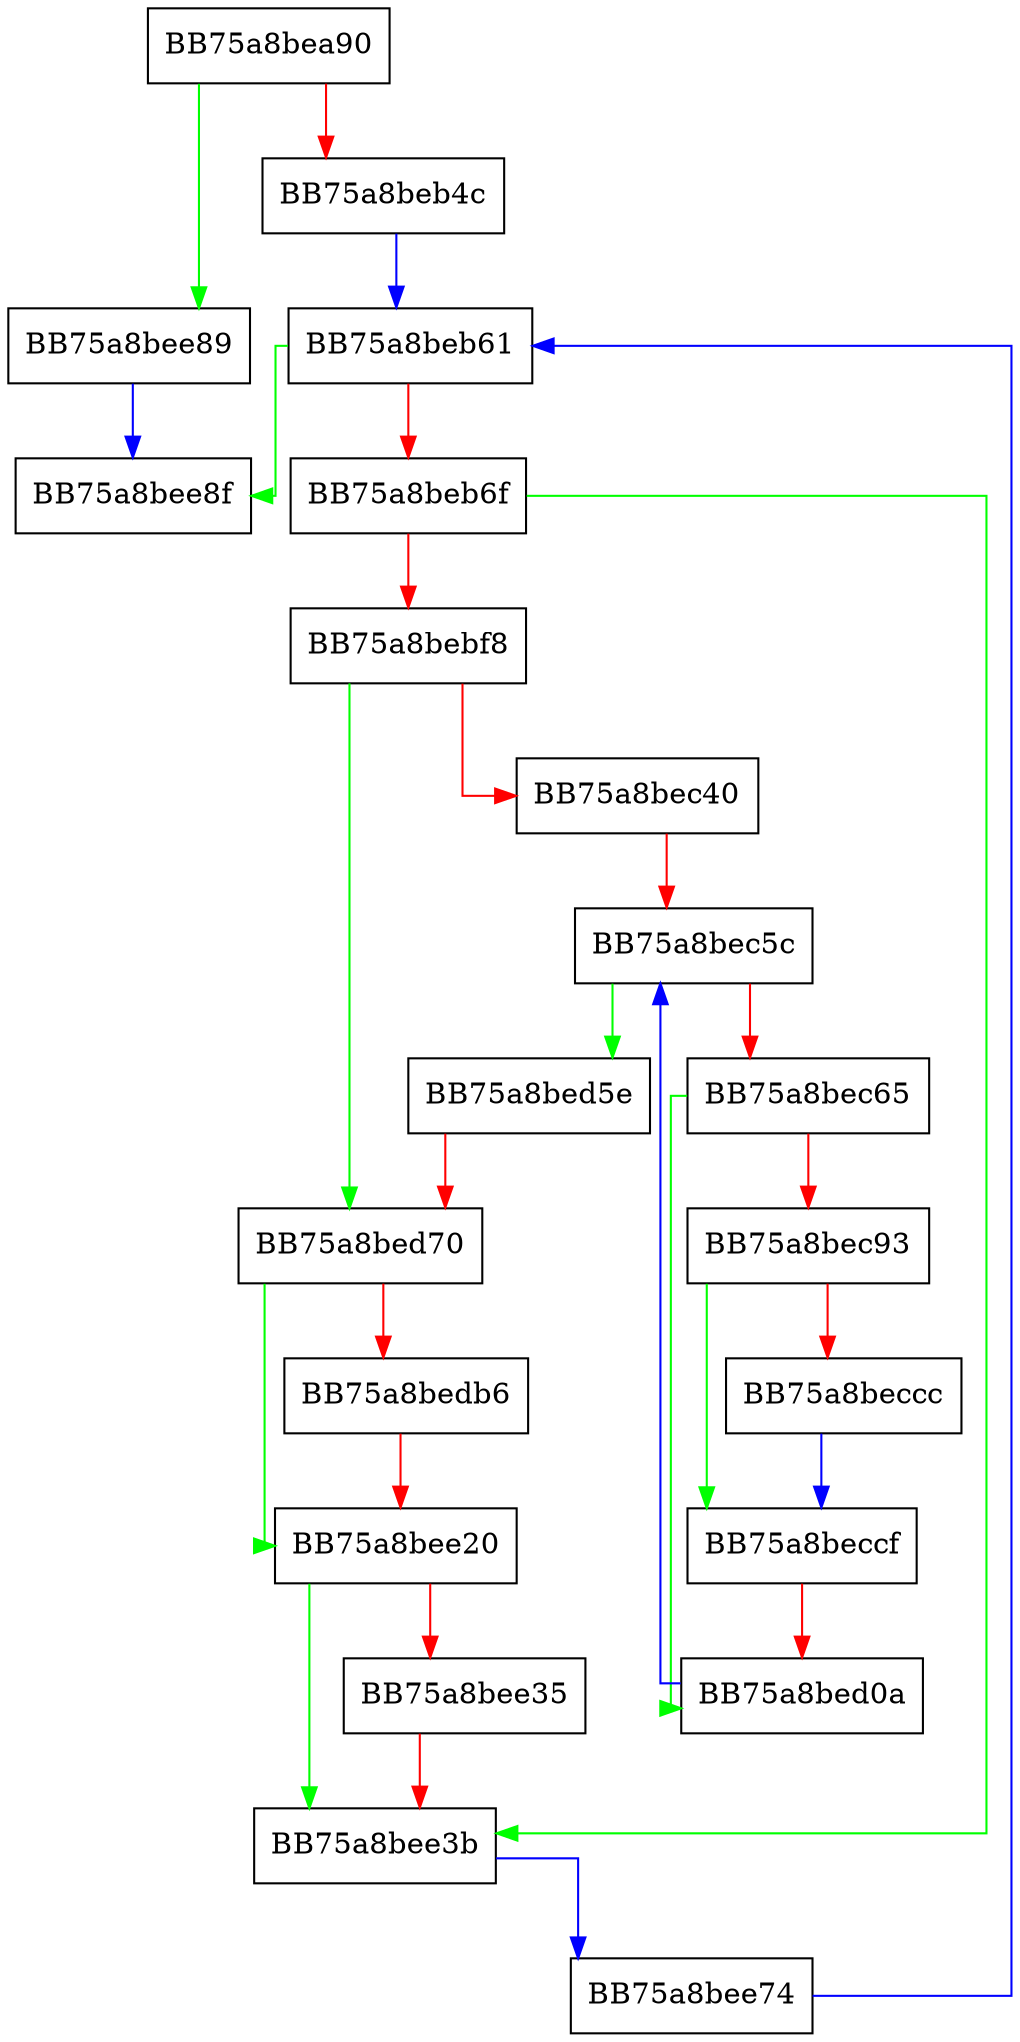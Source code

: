 digraph load_config {
  node [shape="box"];
  graph [splines=ortho];
  BB75a8bea90 -> BB75a8bee89 [color="green"];
  BB75a8bea90 -> BB75a8beb4c [color="red"];
  BB75a8beb4c -> BB75a8beb61 [color="blue"];
  BB75a8beb61 -> BB75a8bee8f [color="green"];
  BB75a8beb61 -> BB75a8beb6f [color="red"];
  BB75a8beb6f -> BB75a8bee3b [color="green"];
  BB75a8beb6f -> BB75a8bebf8 [color="red"];
  BB75a8bebf8 -> BB75a8bed70 [color="green"];
  BB75a8bebf8 -> BB75a8bec40 [color="red"];
  BB75a8bec40 -> BB75a8bec5c [color="red"];
  BB75a8bec5c -> BB75a8bed5e [color="green"];
  BB75a8bec5c -> BB75a8bec65 [color="red"];
  BB75a8bec65 -> BB75a8bed0a [color="green"];
  BB75a8bec65 -> BB75a8bec93 [color="red"];
  BB75a8bec93 -> BB75a8beccf [color="green"];
  BB75a8bec93 -> BB75a8beccc [color="red"];
  BB75a8beccc -> BB75a8beccf [color="blue"];
  BB75a8beccf -> BB75a8bed0a [color="red"];
  BB75a8bed0a -> BB75a8bec5c [color="blue"];
  BB75a8bed5e -> BB75a8bed70 [color="red"];
  BB75a8bed70 -> BB75a8bee20 [color="green"];
  BB75a8bed70 -> BB75a8bedb6 [color="red"];
  BB75a8bedb6 -> BB75a8bee20 [color="red"];
  BB75a8bee20 -> BB75a8bee3b [color="green"];
  BB75a8bee20 -> BB75a8bee35 [color="red"];
  BB75a8bee35 -> BB75a8bee3b [color="red"];
  BB75a8bee3b -> BB75a8bee74 [color="blue"];
  BB75a8bee74 -> BB75a8beb61 [color="blue"];
  BB75a8bee89 -> BB75a8bee8f [color="blue"];
}